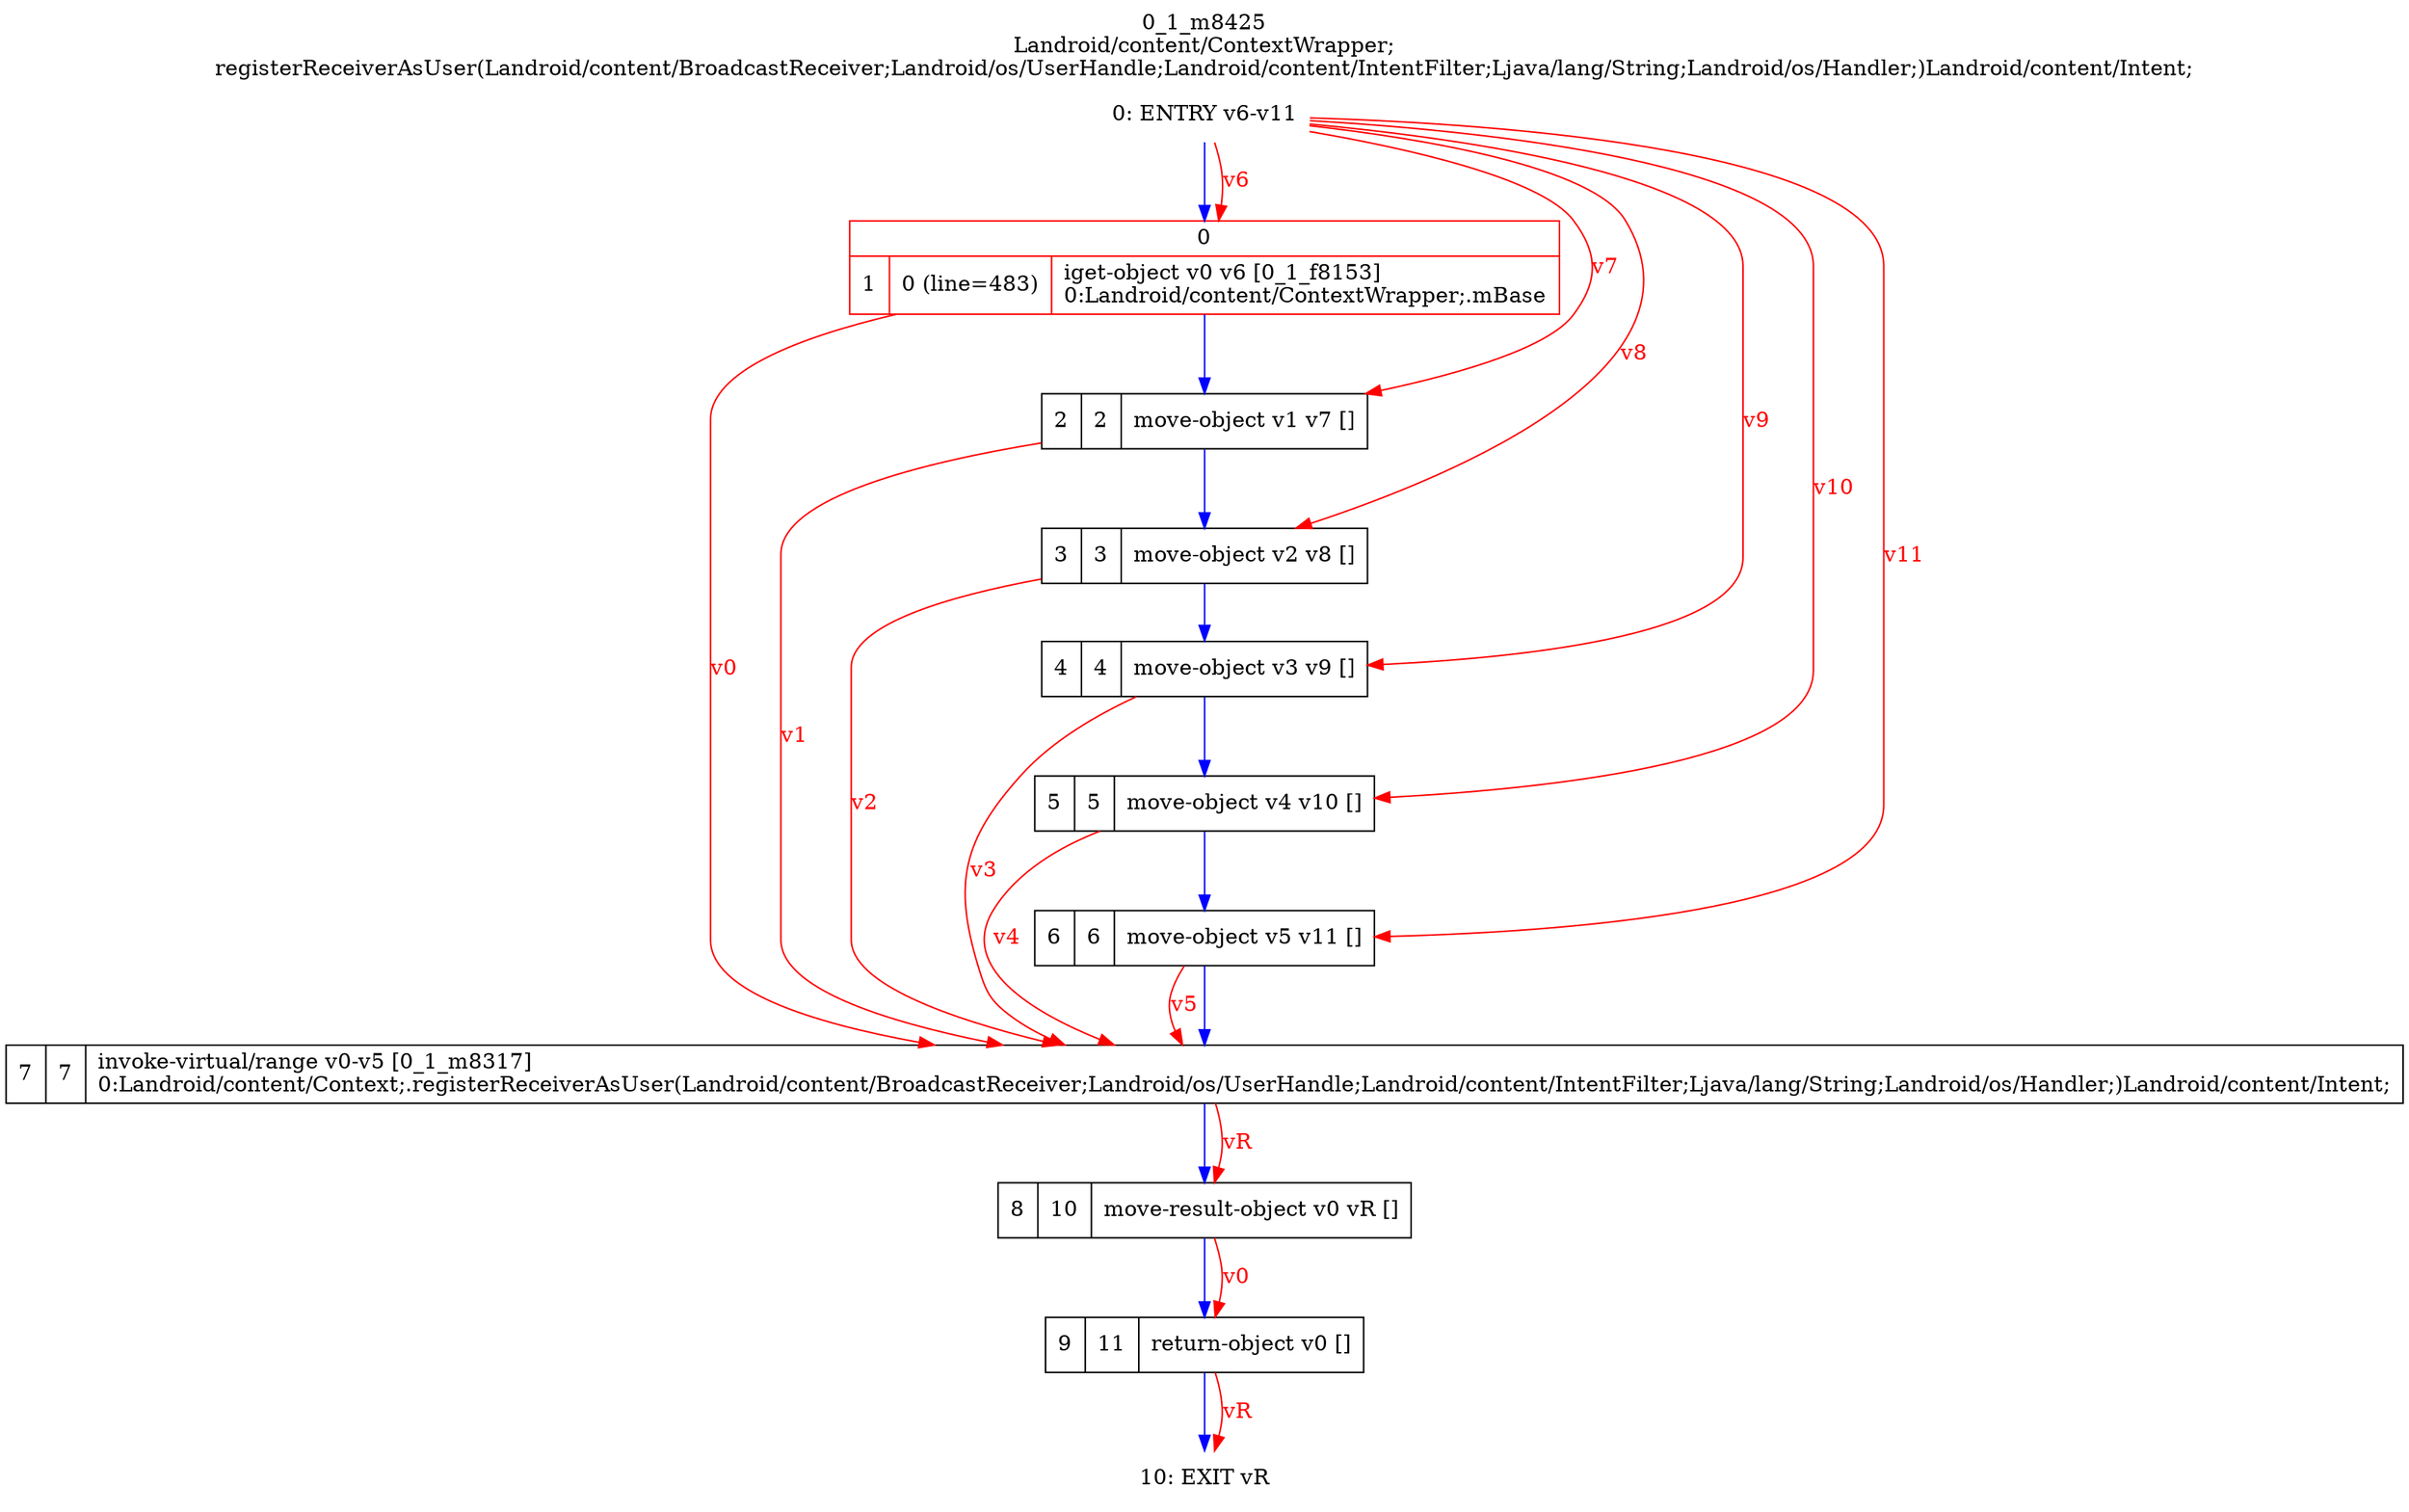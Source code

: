 digraph G {
rankdir=UD;
labelloc=t;
label="0_1_m8425\nLandroid/content/ContextWrapper;
registerReceiverAsUser(Landroid/content/BroadcastReceiver;Landroid/os/UserHandle;Landroid/content/IntentFilter;Ljava/lang/String;Landroid/os/Handler;)Landroid/content/Intent;";
0[label="0: ENTRY v6-v11",shape=plaintext];
1[label="{0|{1|0 (line=483)|iget-object v0 v6 [0_1_f8153]\l0:Landroid/content/ContextWrapper;.mBase\l}}",shape=record, color=red];
2[label="2|2|move-object v1 v7 []\l",shape=record];
3[label="3|3|move-object v2 v8 []\l",shape=record];
4[label="4|4|move-object v3 v9 []\l",shape=record];
5[label="5|5|move-object v4 v10 []\l",shape=record];
6[label="6|6|move-object v5 v11 []\l",shape=record];
7[label="7|7|invoke-virtual/range v0-v5 [0_1_m8317]\l0:Landroid/content/Context;.registerReceiverAsUser(Landroid/content/BroadcastReceiver;Landroid/os/UserHandle;Landroid/content/IntentFilter;Ljava/lang/String;Landroid/os/Handler;)Landroid/content/Intent;\l",shape=record,URL="0_1_m8317.dot"];
8[label="8|10|move-result-object v0 vR []\l",shape=record];
9[label="9|11|return-object v0 []\l",shape=record];
10[label="10: EXIT vR",shape=plaintext];
0->1 [color=blue, fontcolor=blue,weight=100, taillabel=""];
1->2 [color=blue, fontcolor=blue,weight=100, taillabel=""];
2->3 [color=blue, fontcolor=blue,weight=100, taillabel=""];
3->4 [color=blue, fontcolor=blue,weight=100, taillabel=""];
4->5 [color=blue, fontcolor=blue,weight=100, taillabel=""];
5->6 [color=blue, fontcolor=blue,weight=100, taillabel=""];
6->7 [color=blue, fontcolor=blue,weight=100, taillabel=""];
7->8 [color=blue, fontcolor=blue,weight=100, taillabel=""];
8->9 [color=blue, fontcolor=blue,weight=100, taillabel=""];
9->10 [color=blue, fontcolor=blue,weight=100, taillabel=""];
0->1 [color=red, fontcolor=red, label="v6"];
0->2 [color=red, fontcolor=red, label="v7"];
0->3 [color=red, fontcolor=red, label="v8"];
0->4 [color=red, fontcolor=red, label="v9"];
0->5 [color=red, fontcolor=red, label="v10"];
0->6 [color=red, fontcolor=red, label="v11"];
1->7 [color=red, fontcolor=red, label="v0"];
2->7 [color=red, fontcolor=red, label="v1"];
3->7 [color=red, fontcolor=red, label="v2"];
4->7 [color=red, fontcolor=red, label="v3"];
5->7 [color=red, fontcolor=red, label="v4"];
6->7 [color=red, fontcolor=red, label="v5"];
7->8 [color=red, fontcolor=red, label="vR"];
8->9 [color=red, fontcolor=red, label="v0"];
9->10 [color=red, fontcolor=red, label="vR"];
}
